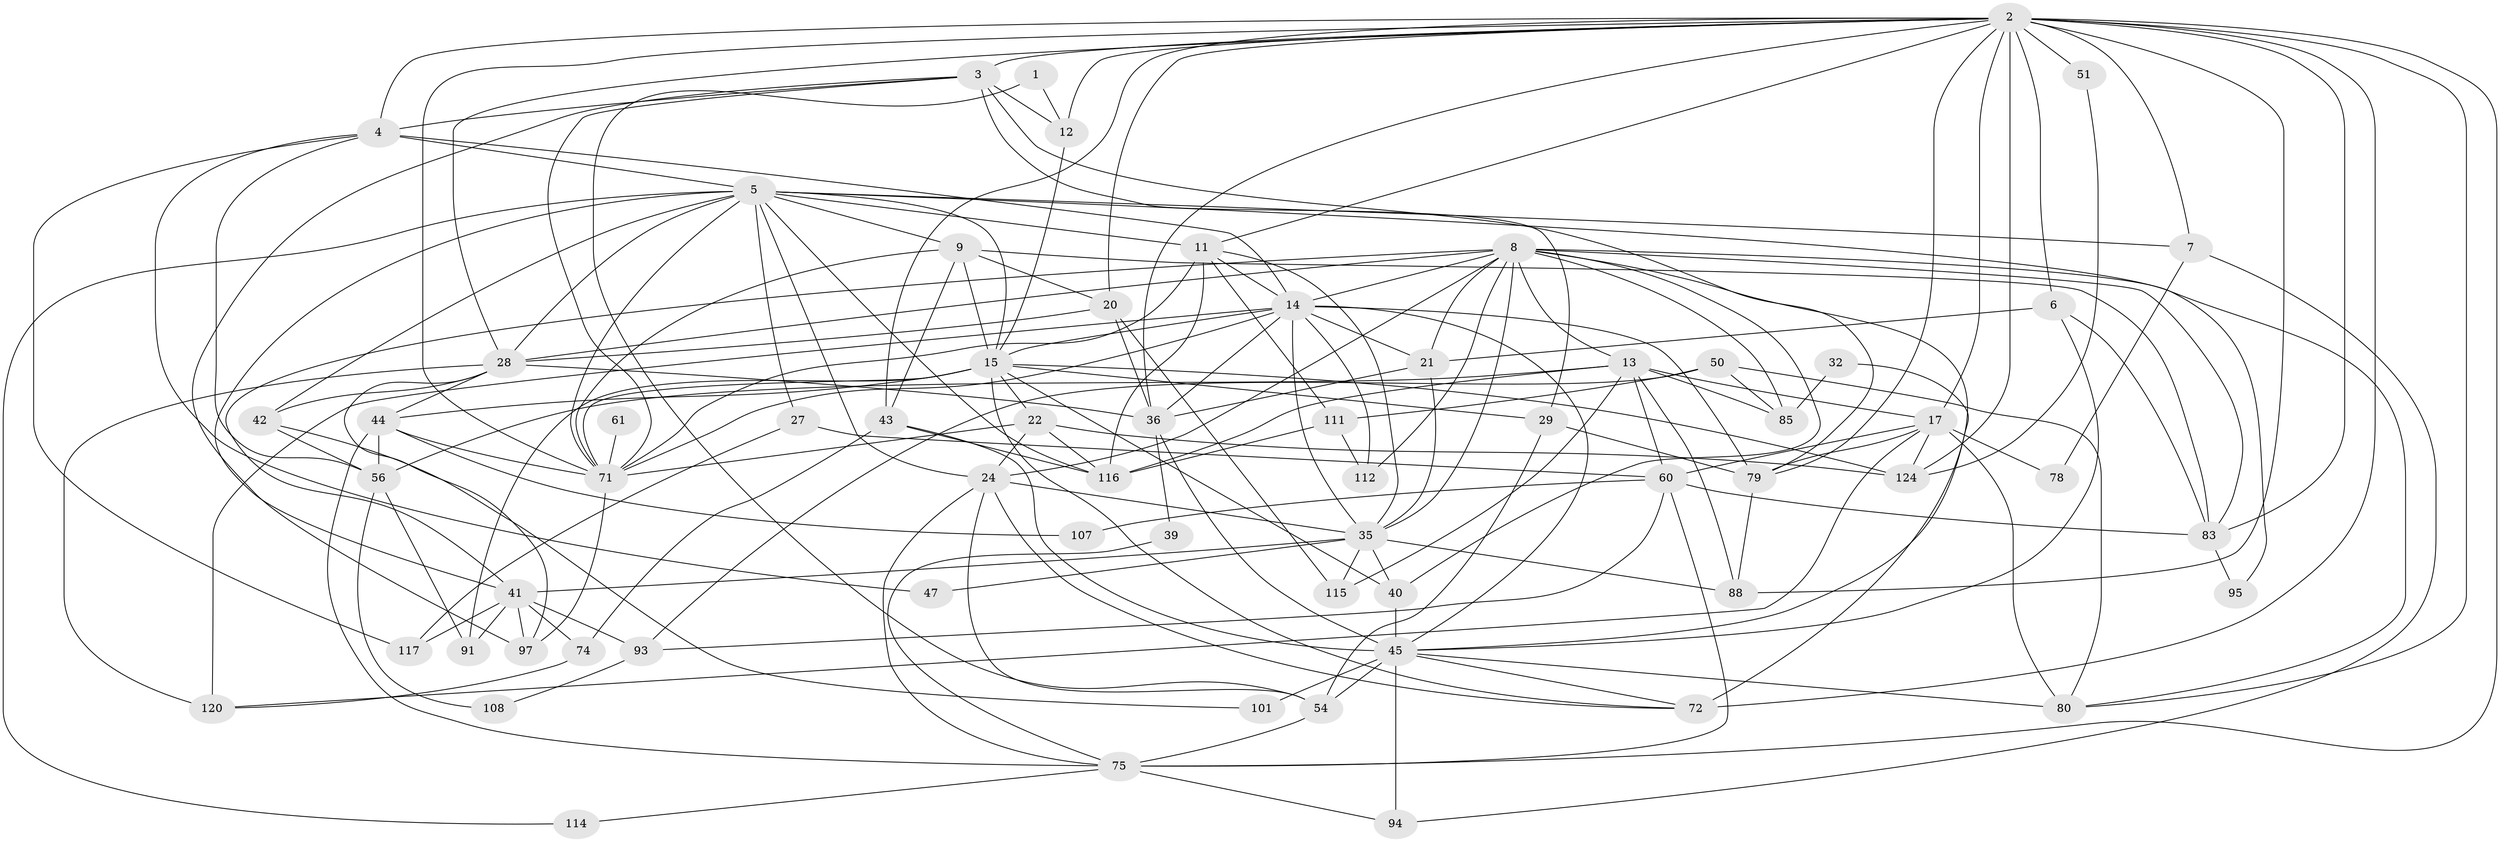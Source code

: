 // original degree distribution, {2: 0.15384615384615385, 9: 0.007692307692307693, 3: 0.23846153846153847, 4: 0.3, 6: 0.12307692307692308, 5: 0.13846153846153847, 7: 0.03076923076923077, 8: 0.007692307692307693}
// Generated by graph-tools (version 1.1) at 2025/18/03/04/25 18:18:30]
// undirected, 65 vertices, 179 edges
graph export_dot {
graph [start="1"]
  node [color=gray90,style=filled];
  1;
  2 [super="+25+66+53+31+118"];
  3 [super="+67"];
  4 [super="+10+55"];
  5 [super="+81+73+58"];
  6;
  7 [super="+109"];
  8 [super="+87+23+128"];
  9 [super="+65"];
  11 [super="+19"];
  12;
  13 [super="+57"];
  14 [super="+82+33+103"];
  15 [super="+16+113"];
  17 [super="+26"];
  20 [super="+59"];
  21 [super="+63"];
  22 [super="+46"];
  24 [super="+76+102"];
  27;
  28 [super="+34"];
  29;
  32;
  35 [super="+37"];
  36 [super="+106+121"];
  39;
  40;
  41 [super="+49"];
  42;
  43 [super="+129"];
  44 [super="+52"];
  45 [super="+92+98"];
  47;
  50;
  51;
  54 [super="+70"];
  56 [super="+127"];
  60 [super="+99"];
  61;
  71 [super="+89+110"];
  72 [super="+84"];
  74;
  75;
  78;
  79;
  80 [super="+86"];
  83;
  85;
  88;
  91;
  93;
  94;
  95;
  97;
  101;
  107;
  108;
  111;
  112;
  114;
  115;
  116;
  117;
  120 [super="+125"];
  124;
  1 -- 12;
  1 -- 54;
  2 -- 88;
  2 -- 7;
  2 -- 75;
  2 -- 51 [weight=2];
  2 -- 6;
  2 -- 72 [weight=2];
  2 -- 71;
  2 -- 124 [weight=2];
  2 -- 11;
  2 -- 3;
  2 -- 4;
  2 -- 36;
  2 -- 43;
  2 -- 79;
  2 -- 80;
  2 -- 83;
  2 -- 28;
  2 -- 12;
  2 -- 20;
  2 -- 17;
  3 -- 97;
  3 -- 12;
  3 -- 29;
  3 -- 79;
  3 -- 71;
  3 -- 4;
  4 -- 56;
  4 -- 5;
  4 -- 117;
  4 -- 47;
  4 -- 14;
  5 -- 116;
  5 -- 28 [weight=2];
  5 -- 80;
  5 -- 24;
  5 -- 15;
  5 -- 114;
  5 -- 71;
  5 -- 7;
  5 -- 41;
  5 -- 42;
  5 -- 27;
  5 -- 11 [weight=2];
  5 -- 9;
  6 -- 83;
  6 -- 45;
  6 -- 21;
  7 -- 94;
  7 -- 78;
  8 -- 13 [weight=2];
  8 -- 112;
  8 -- 21;
  8 -- 83;
  8 -- 40;
  8 -- 28;
  8 -- 45;
  8 -- 24;
  8 -- 35;
  8 -- 41;
  8 -- 85;
  8 -- 14;
  8 -- 95;
  9 -- 15;
  9 -- 20;
  9 -- 83;
  9 -- 71;
  9 -- 43;
  11 -- 116;
  11 -- 111;
  11 -- 14;
  11 -- 71;
  11 -- 35;
  12 -- 15;
  13 -- 115;
  13 -- 116;
  13 -- 85;
  13 -- 56;
  13 -- 88;
  13 -- 60;
  13 -- 17;
  14 -- 79;
  14 -- 112;
  14 -- 71;
  14 -- 35;
  14 -- 36;
  14 -- 21;
  14 -- 120 [weight=2];
  14 -- 45;
  14 -- 15;
  15 -- 40;
  15 -- 72;
  15 -- 22;
  15 -- 91;
  15 -- 29;
  15 -- 44;
  15 -- 71;
  15 -- 124;
  17 -- 120;
  17 -- 78;
  17 -- 79;
  17 -- 80 [weight=2];
  17 -- 124;
  17 -- 60;
  20 -- 36;
  20 -- 28;
  20 -- 115;
  21 -- 36;
  21 -- 35;
  22 -- 116;
  22 -- 124;
  22 -- 24;
  22 -- 71;
  24 -- 35;
  24 -- 72;
  24 -- 75;
  24 -- 54;
  27 -- 60;
  27 -- 117;
  28 -- 120;
  28 -- 97;
  28 -- 42;
  28 -- 44;
  28 -- 36;
  29 -- 79;
  29 -- 54;
  32 -- 85;
  32 -- 72;
  35 -- 47;
  35 -- 88;
  35 -- 115;
  35 -- 40;
  35 -- 41;
  36 -- 39;
  36 -- 45;
  39 -- 75;
  40 -- 45;
  41 -- 97;
  41 -- 93;
  41 -- 117;
  41 -- 74;
  41 -- 91;
  42 -- 101;
  42 -- 56;
  43 -- 74;
  43 -- 116;
  43 -- 45;
  44 -- 75;
  44 -- 71;
  44 -- 56;
  44 -- 107;
  45 -- 94;
  45 -- 101 [weight=2];
  45 -- 54 [weight=2];
  45 -- 72;
  45 -- 80;
  50 -- 111;
  50 -- 85;
  50 -- 93;
  50 -- 80;
  51 -- 124;
  54 -- 75;
  56 -- 91;
  56 -- 108;
  60 -- 75;
  60 -- 93;
  60 -- 107;
  60 -- 83;
  61 -- 71 [weight=2];
  71 -- 97;
  74 -- 120;
  75 -- 94;
  75 -- 114;
  79 -- 88;
  83 -- 95;
  93 -- 108;
  111 -- 116;
  111 -- 112;
}
